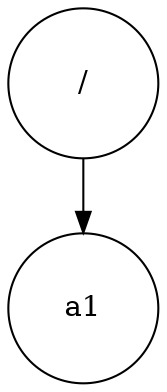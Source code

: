 digraph Mass{
node[shape = oval, height = 1, width = 1]; 
a0[label= "/"];
a3[label= "a1"];
a0 -> a3; 
}